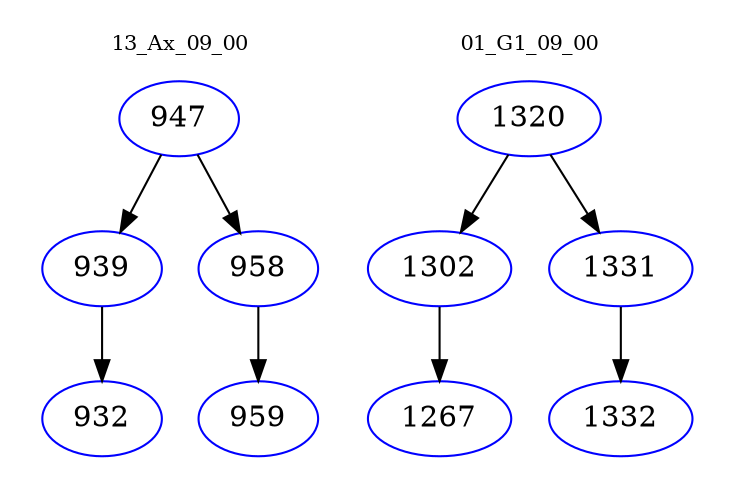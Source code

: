 digraph{
subgraph cluster_0 {
color = white
label = "13_Ax_09_00";
fontsize=10;
T0_947 [label="947", color="blue"]
T0_947 -> T0_939 [color="black"]
T0_939 [label="939", color="blue"]
T0_939 -> T0_932 [color="black"]
T0_932 [label="932", color="blue"]
T0_947 -> T0_958 [color="black"]
T0_958 [label="958", color="blue"]
T0_958 -> T0_959 [color="black"]
T0_959 [label="959", color="blue"]
}
subgraph cluster_1 {
color = white
label = "01_G1_09_00";
fontsize=10;
T1_1320 [label="1320", color="blue"]
T1_1320 -> T1_1302 [color="black"]
T1_1302 [label="1302", color="blue"]
T1_1302 -> T1_1267 [color="black"]
T1_1267 [label="1267", color="blue"]
T1_1320 -> T1_1331 [color="black"]
T1_1331 [label="1331", color="blue"]
T1_1331 -> T1_1332 [color="black"]
T1_1332 [label="1332", color="blue"]
}
}
